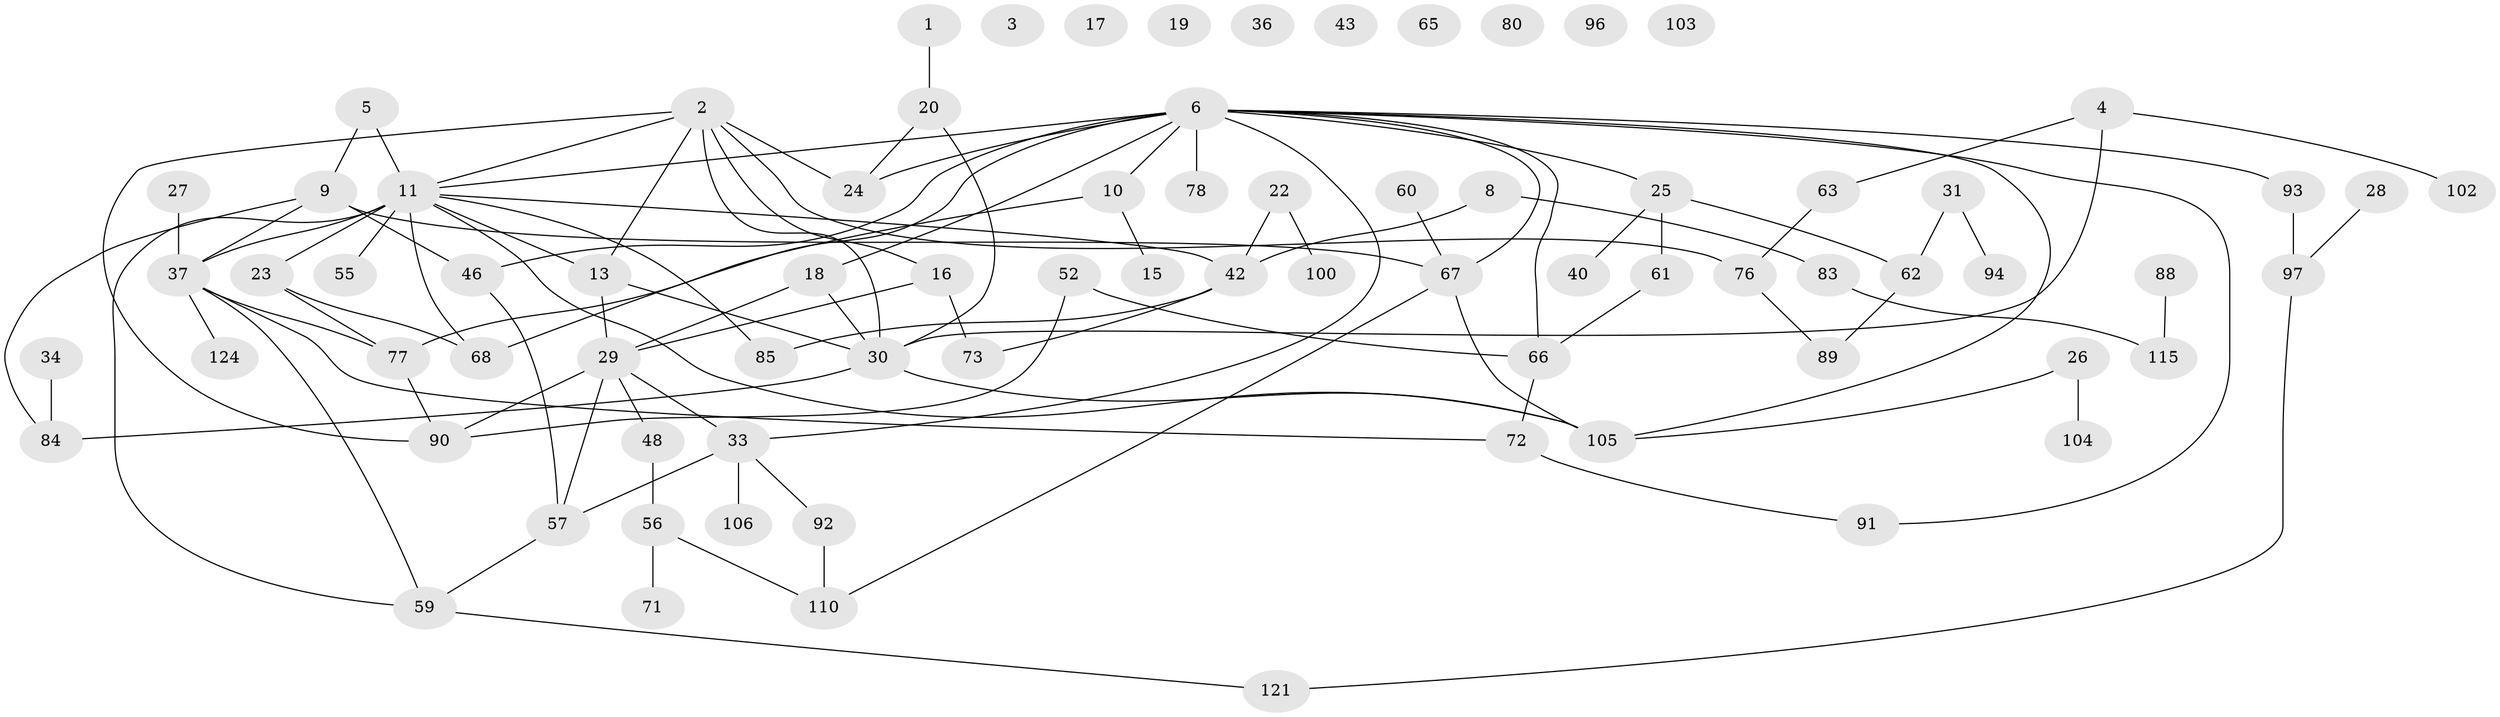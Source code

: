 // original degree distribution, {1: 0.2076923076923077, 3: 0.26153846153846155, 2: 0.27692307692307694, 5: 0.06153846153846154, 0: 0.05384615384615385, 6: 0.015384615384615385, 4: 0.11538461538461539, 7: 0.007692307692307693}
// Generated by graph-tools (version 1.1) at 2025/16/03/04/25 18:16:47]
// undirected, 78 vertices, 104 edges
graph export_dot {
graph [start="1"]
  node [color=gray90,style=filled];
  1;
  2 [super="+12+69"];
  3 [super="+109"];
  4 [super="+50"];
  5;
  6 [super="+7"];
  8 [super="+86"];
  9 [super="+47"];
  10 [super="+14"];
  11 [super="+39+49+38"];
  13 [super="+44"];
  15;
  16 [super="+32+111"];
  17;
  18 [super="+70"];
  19;
  20;
  22;
  23;
  24;
  25 [super="+82"];
  26;
  27 [super="+58"];
  28;
  29 [super="+113+79"];
  30 [super="+64"];
  31 [super="+108"];
  33 [super="+35"];
  34 [super="+127"];
  36 [super="+118"];
  37 [super="+54"];
  40;
  42 [super="+45"];
  43;
  46 [super="+53"];
  48 [super="+81"];
  52;
  55;
  56;
  57;
  59;
  60;
  61 [super="+74"];
  62 [super="+122"];
  63;
  65;
  66;
  67 [super="+87"];
  68;
  71;
  72;
  73;
  76;
  77 [super="+98"];
  78;
  80;
  83;
  84 [super="+95"];
  85;
  88;
  89;
  90 [super="+99"];
  91;
  92;
  93;
  94 [super="+112"];
  96;
  97;
  100;
  102;
  103;
  104;
  105;
  106;
  110 [super="+114"];
  115;
  121 [super="+125"];
  124;
  1 -- 20;
  2 -- 16;
  2 -- 76;
  2 -- 24;
  2 -- 90;
  2 -- 13;
  2 -- 30;
  2 -- 11;
  4 -- 63;
  4 -- 102;
  4 -- 30;
  5 -- 9;
  5 -- 11;
  6 -- 91;
  6 -- 33;
  6 -- 66;
  6 -- 68;
  6 -- 105;
  6 -- 10;
  6 -- 78 [weight=2];
  6 -- 46;
  6 -- 18;
  6 -- 24;
  6 -- 25;
  6 -- 93;
  6 -- 11;
  6 -- 67;
  8 -- 42;
  8 -- 83;
  9 -- 46;
  9 -- 84;
  9 -- 37;
  9 -- 67;
  10 -- 77;
  10 -- 15;
  11 -- 23;
  11 -- 105;
  11 -- 13;
  11 -- 68;
  11 -- 37 [weight=3];
  11 -- 85;
  11 -- 55;
  11 -- 59;
  11 -- 42;
  13 -- 29;
  13 -- 30;
  16 -- 29;
  16 -- 73;
  18 -- 29;
  18 -- 30;
  20 -- 24;
  20 -- 30;
  22 -- 42;
  22 -- 100;
  23 -- 68;
  23 -- 77;
  25 -- 61;
  25 -- 40;
  25 -- 62;
  26 -- 104;
  26 -- 105;
  27 -- 37;
  28 -- 97;
  29 -- 57;
  29 -- 90;
  29 -- 48;
  29 -- 33;
  30 -- 105;
  30 -- 84;
  31 -- 94;
  31 -- 62;
  33 -- 106;
  33 -- 92;
  33 -- 57;
  34 -- 84;
  37 -- 59;
  37 -- 72;
  37 -- 77;
  37 -- 124;
  42 -- 85;
  42 -- 73;
  46 -- 57;
  48 -- 56;
  52 -- 66;
  52 -- 90;
  56 -- 71;
  56 -- 110;
  57 -- 59;
  59 -- 121;
  60 -- 67;
  61 -- 66;
  62 -- 89;
  63 -- 76;
  66 -- 72;
  67 -- 105;
  67 -- 110;
  72 -- 91;
  76 -- 89;
  77 -- 90;
  83 -- 115;
  88 -- 115;
  92 -- 110;
  93 -- 97;
  97 -- 121;
}
